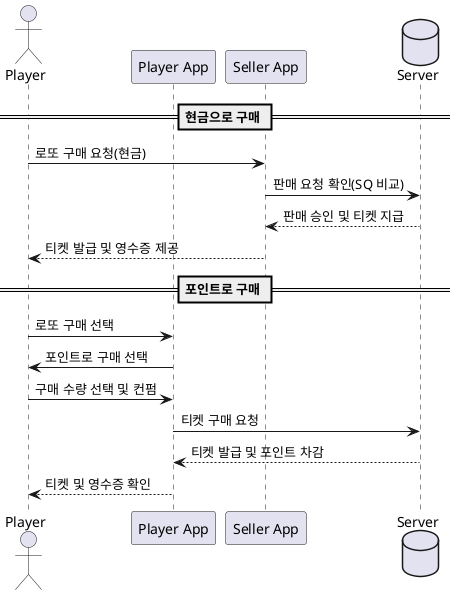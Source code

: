 ```
현금 또는 포인트 로 로또 구매 하는 경우를 모두 포함 하여 설명 합니다.

1. 현금으로 구매 시나리오에서 구매자(Player)는 판매자(Seller App)에게 로또 구매를 요청 합니다.
판매자 앱은 서버에 판매 가능 여부를 확인합니다.
서버는 판매 요청을 승인하고 티켓을 지급합니다.
판매자 앱은 구매자에게 티켓과 영수증을 제공합니다.

2. 포인트로 구매 시나리오에서 구매자는 플레이어 앱을 통해 로또 구매를 선택하고 포인트로 결제를 선택합니다.
구매 수량을 선택하고 확인한 후, 플레이어 앱은 서버에 티켓 구매를 요청합니다.
서버는 티켓을 발급하고 구매자의 포인트를 차감합니다.
구매자는 플레이어 앱을 통해 티켓과 영수증을 확인할 수 있습니다.

```

@startuml
actor "Player" as player
participant "Player App" as playerApp
participant "Seller App" as sellerApp
database "Server" as server

== 현금으로 구매 ==
player -> sellerApp: 로또 구매 요청(현금)
sellerApp -> server: 판매 요청 확인(SQ 비교)
server --> sellerApp: 판매 승인 및 티켓 지급
sellerApp --> player: 티켓 발급 및 영수증 제공

== 포인트로 구매 ==
player -> playerApp: 로또 구매 선택
playerApp -> player: 포인트로 구매 선택
player -> playerApp: 구매 수량 선택 및 컨펌
playerApp -> server: 티켓 구매 요청
server --> playerApp: 티켓 발급 및 포인트 차감
playerApp --> player: 티켓 및 영수증 확인

@enduml
